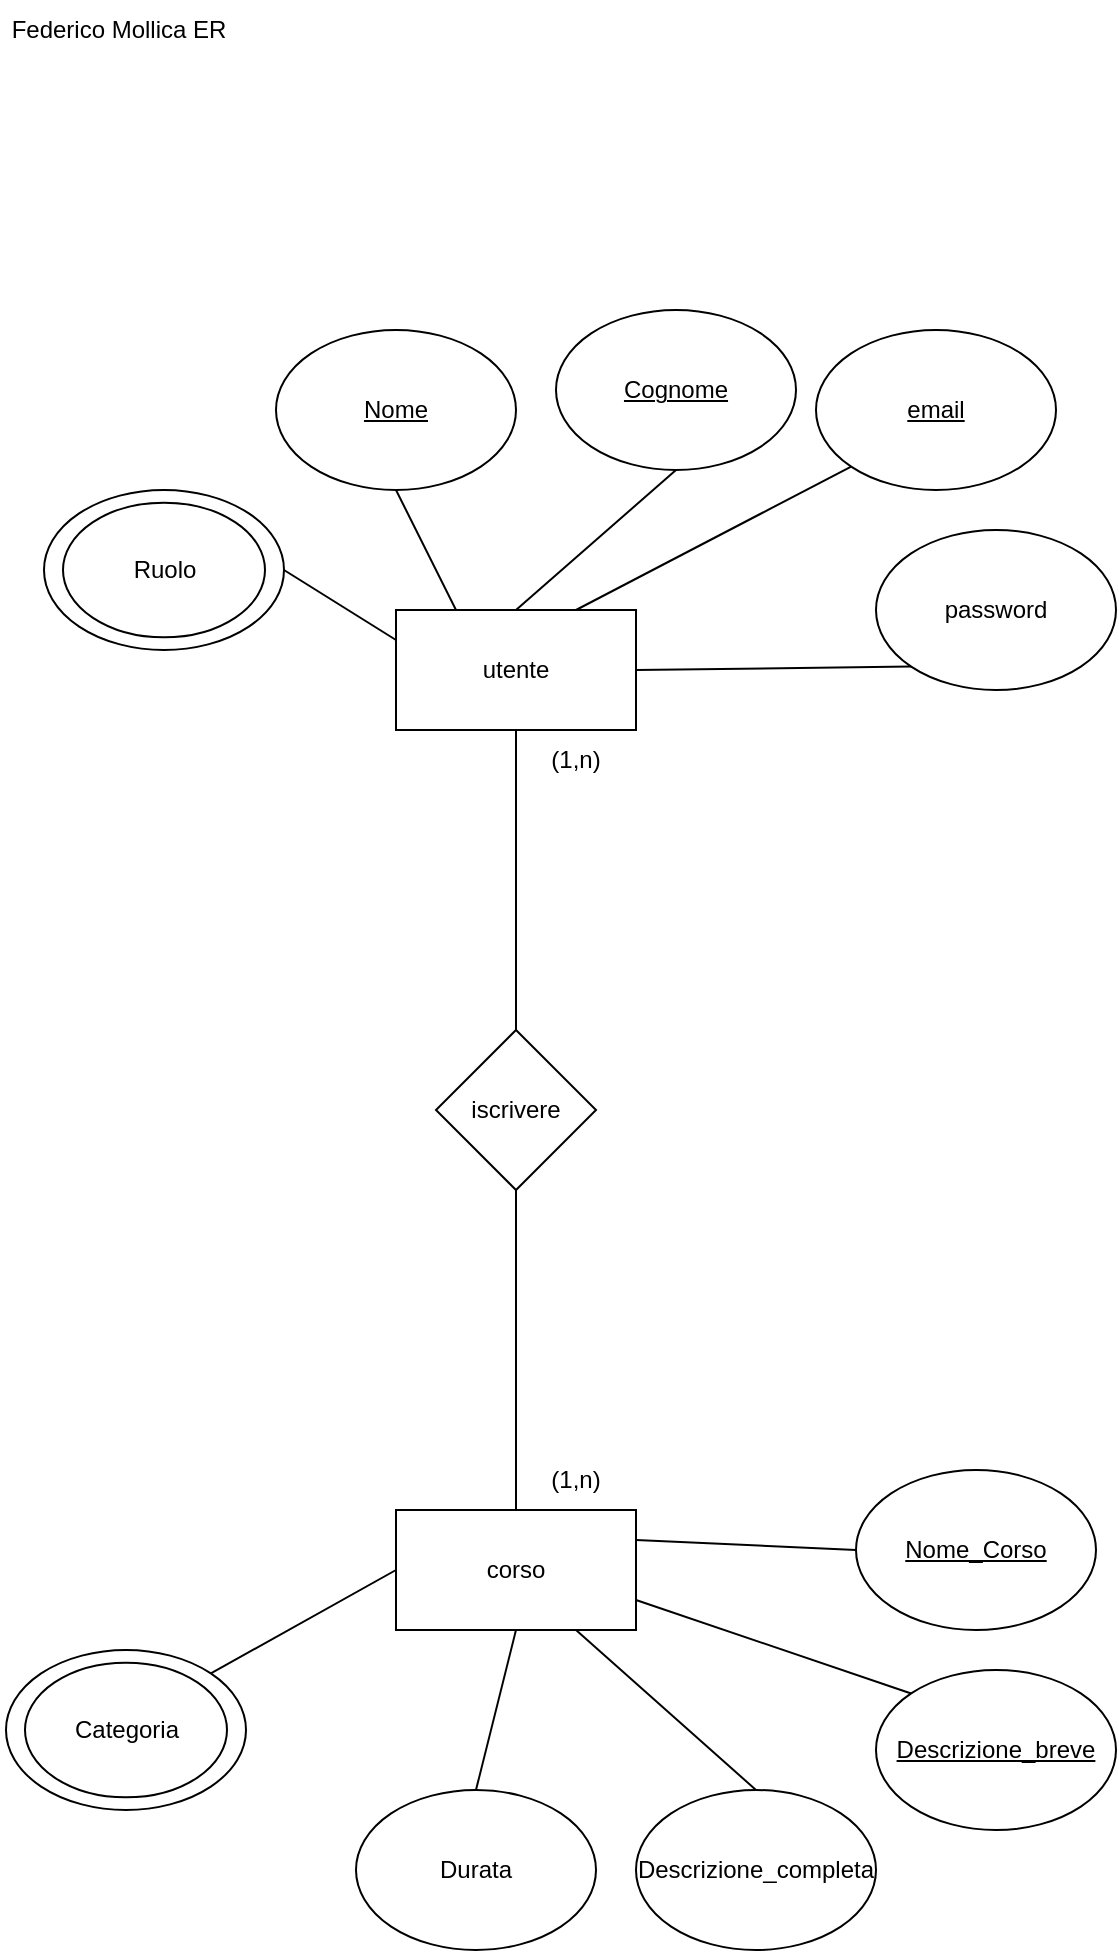 <mxfile version="24.2.3" type="device">
  <diagram name="Page-1" id="Kh6IvtvVJlTEumquPYB3">
    <mxGraphModel dx="695" dy="379" grid="0" gridSize="10" guides="1" tooltips="1" connect="1" arrows="1" fold="1" page="1" pageScale="1" pageWidth="827" pageHeight="1169" math="0" shadow="0">
      <root>
        <mxCell id="0" />
        <mxCell id="1" parent="0" />
        <mxCell id="owZTjhgIS2TML-GdWUGE-4" value="utente" style="rounded=0;whiteSpace=wrap;html=1;" parent="1" vertex="1">
          <mxGeometry x="331" y="325" width="120" height="60" as="geometry" />
        </mxCell>
        <mxCell id="owZTjhgIS2TML-GdWUGE-6" value="corso" style="rounded=0;whiteSpace=wrap;html=1;" parent="1" vertex="1">
          <mxGeometry x="331" y="775" width="120" height="60" as="geometry" />
        </mxCell>
        <mxCell id="owZTjhgIS2TML-GdWUGE-11" value="iscrivere" style="rhombus;whiteSpace=wrap;html=1;" parent="1" vertex="1">
          <mxGeometry x="351" y="535" width="80" height="80" as="geometry" />
        </mxCell>
        <mxCell id="owZTjhgIS2TML-GdWUGE-12" value="" style="endArrow=none;html=1;rounded=0;entryX=0.5;entryY=1;entryDx=0;entryDy=0;exitX=0.5;exitY=0;exitDx=0;exitDy=0;" parent="1" source="owZTjhgIS2TML-GdWUGE-11" target="owZTjhgIS2TML-GdWUGE-4" edge="1">
          <mxGeometry width="50" height="50" relative="1" as="geometry">
            <mxPoint x="31" y="565" as="sourcePoint" />
            <mxPoint x="81" y="515" as="targetPoint" />
          </mxGeometry>
        </mxCell>
        <mxCell id="owZTjhgIS2TML-GdWUGE-13" value="" style="endArrow=none;html=1;rounded=0;entryX=0.5;entryY=1;entryDx=0;entryDy=0;exitX=0.5;exitY=0;exitDx=0;exitDy=0;" parent="1" source="owZTjhgIS2TML-GdWUGE-6" target="owZTjhgIS2TML-GdWUGE-11" edge="1">
          <mxGeometry width="50" height="50" relative="1" as="geometry">
            <mxPoint x="31" y="565" as="sourcePoint" />
            <mxPoint x="81" y="515" as="targetPoint" />
          </mxGeometry>
        </mxCell>
        <mxCell id="owZTjhgIS2TML-GdWUGE-20" value="(1,n)" style="text;html=1;align=center;verticalAlign=middle;whiteSpace=wrap;rounded=0;" parent="1" vertex="1">
          <mxGeometry x="391" y="385" width="60" height="30" as="geometry" />
        </mxCell>
        <mxCell id="owZTjhgIS2TML-GdWUGE-22" value="(1,n)" style="text;html=1;align=center;verticalAlign=middle;whiteSpace=wrap;rounded=0;" parent="1" vertex="1">
          <mxGeometry x="391" y="745" width="60" height="30" as="geometry" />
        </mxCell>
        <mxCell id="owZTjhgIS2TML-GdWUGE-30" value="&lt;u&gt;Nome&lt;/u&gt;" style="ellipse;whiteSpace=wrap;html=1;" parent="1" vertex="1">
          <mxGeometry x="271" y="185" width="120" height="80" as="geometry" />
        </mxCell>
        <mxCell id="owZTjhgIS2TML-GdWUGE-31" value="&lt;u&gt;Cognome&lt;/u&gt;" style="ellipse;whiteSpace=wrap;html=1;" parent="1" vertex="1">
          <mxGeometry x="411" y="175" width="120" height="80" as="geometry" />
        </mxCell>
        <mxCell id="owZTjhgIS2TML-GdWUGE-32" value="&lt;u&gt;email&lt;/u&gt;" style="ellipse;whiteSpace=wrap;html=1;" parent="1" vertex="1">
          <mxGeometry x="541" y="185" width="120" height="80" as="geometry" />
        </mxCell>
        <mxCell id="owZTjhgIS2TML-GdWUGE-33" value="password" style="ellipse;whiteSpace=wrap;html=1;" parent="1" vertex="1">
          <mxGeometry x="571" y="285" width="120" height="80" as="geometry" />
        </mxCell>
        <mxCell id="owZTjhgIS2TML-GdWUGE-34" value="" style="endArrow=none;html=1;rounded=0;entryX=0.5;entryY=1;entryDx=0;entryDy=0;exitX=0.25;exitY=0;exitDx=0;exitDy=0;" parent="1" source="owZTjhgIS2TML-GdWUGE-4" target="owZTjhgIS2TML-GdWUGE-30" edge="1">
          <mxGeometry width="50" height="50" relative="1" as="geometry">
            <mxPoint x="511" y="385" as="sourcePoint" />
            <mxPoint x="561" y="335" as="targetPoint" />
          </mxGeometry>
        </mxCell>
        <mxCell id="owZTjhgIS2TML-GdWUGE-35" value="" style="endArrow=none;html=1;rounded=0;entryX=0.5;entryY=1;entryDx=0;entryDy=0;exitX=0.5;exitY=0;exitDx=0;exitDy=0;" parent="1" source="owZTjhgIS2TML-GdWUGE-4" target="owZTjhgIS2TML-GdWUGE-31" edge="1">
          <mxGeometry width="50" height="50" relative="1" as="geometry">
            <mxPoint x="511" y="385" as="sourcePoint" />
            <mxPoint x="561" y="335" as="targetPoint" />
          </mxGeometry>
        </mxCell>
        <mxCell id="owZTjhgIS2TML-GdWUGE-36" value="" style="endArrow=none;html=1;rounded=0;entryX=0;entryY=1;entryDx=0;entryDy=0;exitX=0.75;exitY=0;exitDx=0;exitDy=0;" parent="1" source="owZTjhgIS2TML-GdWUGE-4" target="owZTjhgIS2TML-GdWUGE-32" edge="1">
          <mxGeometry width="50" height="50" relative="1" as="geometry">
            <mxPoint x="511" y="385" as="sourcePoint" />
            <mxPoint x="561" y="335" as="targetPoint" />
          </mxGeometry>
        </mxCell>
        <mxCell id="owZTjhgIS2TML-GdWUGE-37" value="" style="endArrow=none;html=1;rounded=0;entryX=0;entryY=1;entryDx=0;entryDy=0;exitX=1;exitY=0.5;exitDx=0;exitDy=0;" parent="1" source="owZTjhgIS2TML-GdWUGE-4" target="owZTjhgIS2TML-GdWUGE-33" edge="1">
          <mxGeometry width="50" height="50" relative="1" as="geometry">
            <mxPoint x="511" y="385" as="sourcePoint" />
            <mxPoint x="561" y="335" as="targetPoint" />
          </mxGeometry>
        </mxCell>
        <mxCell id="owZTjhgIS2TML-GdWUGE-38" value="&lt;u&gt;Nome_Corso&lt;/u&gt;" style="ellipse;whiteSpace=wrap;html=1;" parent="1" vertex="1">
          <mxGeometry x="561" y="755" width="120" height="80" as="geometry" />
        </mxCell>
        <mxCell id="owZTjhgIS2TML-GdWUGE-39" value="&lt;u&gt;Descrizione_breve&lt;/u&gt;" style="ellipse;whiteSpace=wrap;html=1;" parent="1" vertex="1">
          <mxGeometry x="571" y="855" width="120" height="80" as="geometry" />
        </mxCell>
        <mxCell id="owZTjhgIS2TML-GdWUGE-40" value="Descrizione_completa" style="ellipse;whiteSpace=wrap;html=1;" parent="1" vertex="1">
          <mxGeometry x="451" y="915" width="120" height="80" as="geometry" />
        </mxCell>
        <mxCell id="owZTjhgIS2TML-GdWUGE-41" value="Durata" style="ellipse;whiteSpace=wrap;html=1;" parent="1" vertex="1">
          <mxGeometry x="311" y="915" width="120" height="80" as="geometry" />
        </mxCell>
        <mxCell id="owZTjhgIS2TML-GdWUGE-42" value="" style="endArrow=none;html=1;rounded=0;entryX=0;entryY=0.5;entryDx=0;entryDy=0;exitX=1;exitY=0.25;exitDx=0;exitDy=0;" parent="1" source="owZTjhgIS2TML-GdWUGE-6" target="owZTjhgIS2TML-GdWUGE-38" edge="1">
          <mxGeometry width="50" height="50" relative="1" as="geometry">
            <mxPoint x="451" y="825" as="sourcePoint" />
            <mxPoint x="501" y="695" as="targetPoint" />
          </mxGeometry>
        </mxCell>
        <mxCell id="owZTjhgIS2TML-GdWUGE-43" value="" style="endArrow=none;html=1;rounded=0;entryX=0;entryY=0;entryDx=0;entryDy=0;exitX=1;exitY=0.75;exitDx=0;exitDy=0;" parent="1" source="owZTjhgIS2TML-GdWUGE-6" target="owZTjhgIS2TML-GdWUGE-39" edge="1">
          <mxGeometry width="50" height="50" relative="1" as="geometry">
            <mxPoint x="511" y="925" as="sourcePoint" />
            <mxPoint x="561" y="875" as="targetPoint" />
          </mxGeometry>
        </mxCell>
        <mxCell id="owZTjhgIS2TML-GdWUGE-44" value="" style="endArrow=none;html=1;rounded=0;entryX=0.75;entryY=1;entryDx=0;entryDy=0;exitX=0.5;exitY=0;exitDx=0;exitDy=0;" parent="1" source="owZTjhgIS2TML-GdWUGE-40" target="owZTjhgIS2TML-GdWUGE-6" edge="1">
          <mxGeometry width="50" height="50" relative="1" as="geometry">
            <mxPoint x="511" y="925" as="sourcePoint" />
            <mxPoint x="561" y="875" as="targetPoint" />
          </mxGeometry>
        </mxCell>
        <mxCell id="owZTjhgIS2TML-GdWUGE-45" value="" style="endArrow=none;html=1;rounded=0;entryX=0.5;entryY=1;entryDx=0;entryDy=0;exitX=0.5;exitY=0;exitDx=0;exitDy=0;" parent="1" source="owZTjhgIS2TML-GdWUGE-41" target="owZTjhgIS2TML-GdWUGE-6" edge="1">
          <mxGeometry width="50" height="50" relative="1" as="geometry">
            <mxPoint x="511" y="925" as="sourcePoint" />
            <mxPoint x="561" y="875" as="targetPoint" />
          </mxGeometry>
        </mxCell>
        <mxCell id="2TVbJwaKW3jwbd6tISD0-1" value="" style="ellipse;whiteSpace=wrap;html=1;" vertex="1" parent="1">
          <mxGeometry x="155" y="265" width="120" height="80" as="geometry" />
        </mxCell>
        <mxCell id="2TVbJwaKW3jwbd6tISD0-2" value="Ruolo" style="ellipse;whiteSpace=wrap;html=1;" vertex="1" parent="1">
          <mxGeometry x="164.5" y="271.33" width="101" height="67.33" as="geometry" />
        </mxCell>
        <mxCell id="2TVbJwaKW3jwbd6tISD0-3" value="" style="endArrow=none;html=1;rounded=0;entryX=1;entryY=0.5;entryDx=0;entryDy=0;exitX=0;exitY=0.25;exitDx=0;exitDy=0;" edge="1" parent="1" source="owZTjhgIS2TML-GdWUGE-4" target="2TVbJwaKW3jwbd6tISD0-1">
          <mxGeometry width="50" height="50" relative="1" as="geometry">
            <mxPoint x="158" y="460" as="sourcePoint" />
            <mxPoint x="208" y="410" as="targetPoint" />
          </mxGeometry>
        </mxCell>
        <mxCell id="2TVbJwaKW3jwbd6tISD0-5" value="" style="ellipse;whiteSpace=wrap;html=1;" vertex="1" parent="1">
          <mxGeometry x="136" y="845" width="120" height="80" as="geometry" />
        </mxCell>
        <mxCell id="2TVbJwaKW3jwbd6tISD0-6" value="Categoria" style="ellipse;whiteSpace=wrap;html=1;" vertex="1" parent="1">
          <mxGeometry x="145.5" y="851.33" width="101" height="67.33" as="geometry" />
        </mxCell>
        <mxCell id="2TVbJwaKW3jwbd6tISD0-7" value="" style="endArrow=none;html=1;rounded=0;entryX=0;entryY=0.5;entryDx=0;entryDy=0;exitX=1;exitY=0;exitDx=0;exitDy=0;" edge="1" parent="1" source="2TVbJwaKW3jwbd6tISD0-5" target="owZTjhgIS2TML-GdWUGE-6">
          <mxGeometry width="50" height="50" relative="1" as="geometry">
            <mxPoint x="158" y="842" as="sourcePoint" />
            <mxPoint x="208" y="792" as="targetPoint" />
          </mxGeometry>
        </mxCell>
        <mxCell id="2TVbJwaKW3jwbd6tISD0-9" value="Federico Mollica ER" style="text;html=1;align=center;verticalAlign=middle;whiteSpace=wrap;rounded=0;" vertex="1" parent="1">
          <mxGeometry x="133" y="20" width="119" height="30" as="geometry" />
        </mxCell>
      </root>
    </mxGraphModel>
  </diagram>
</mxfile>
